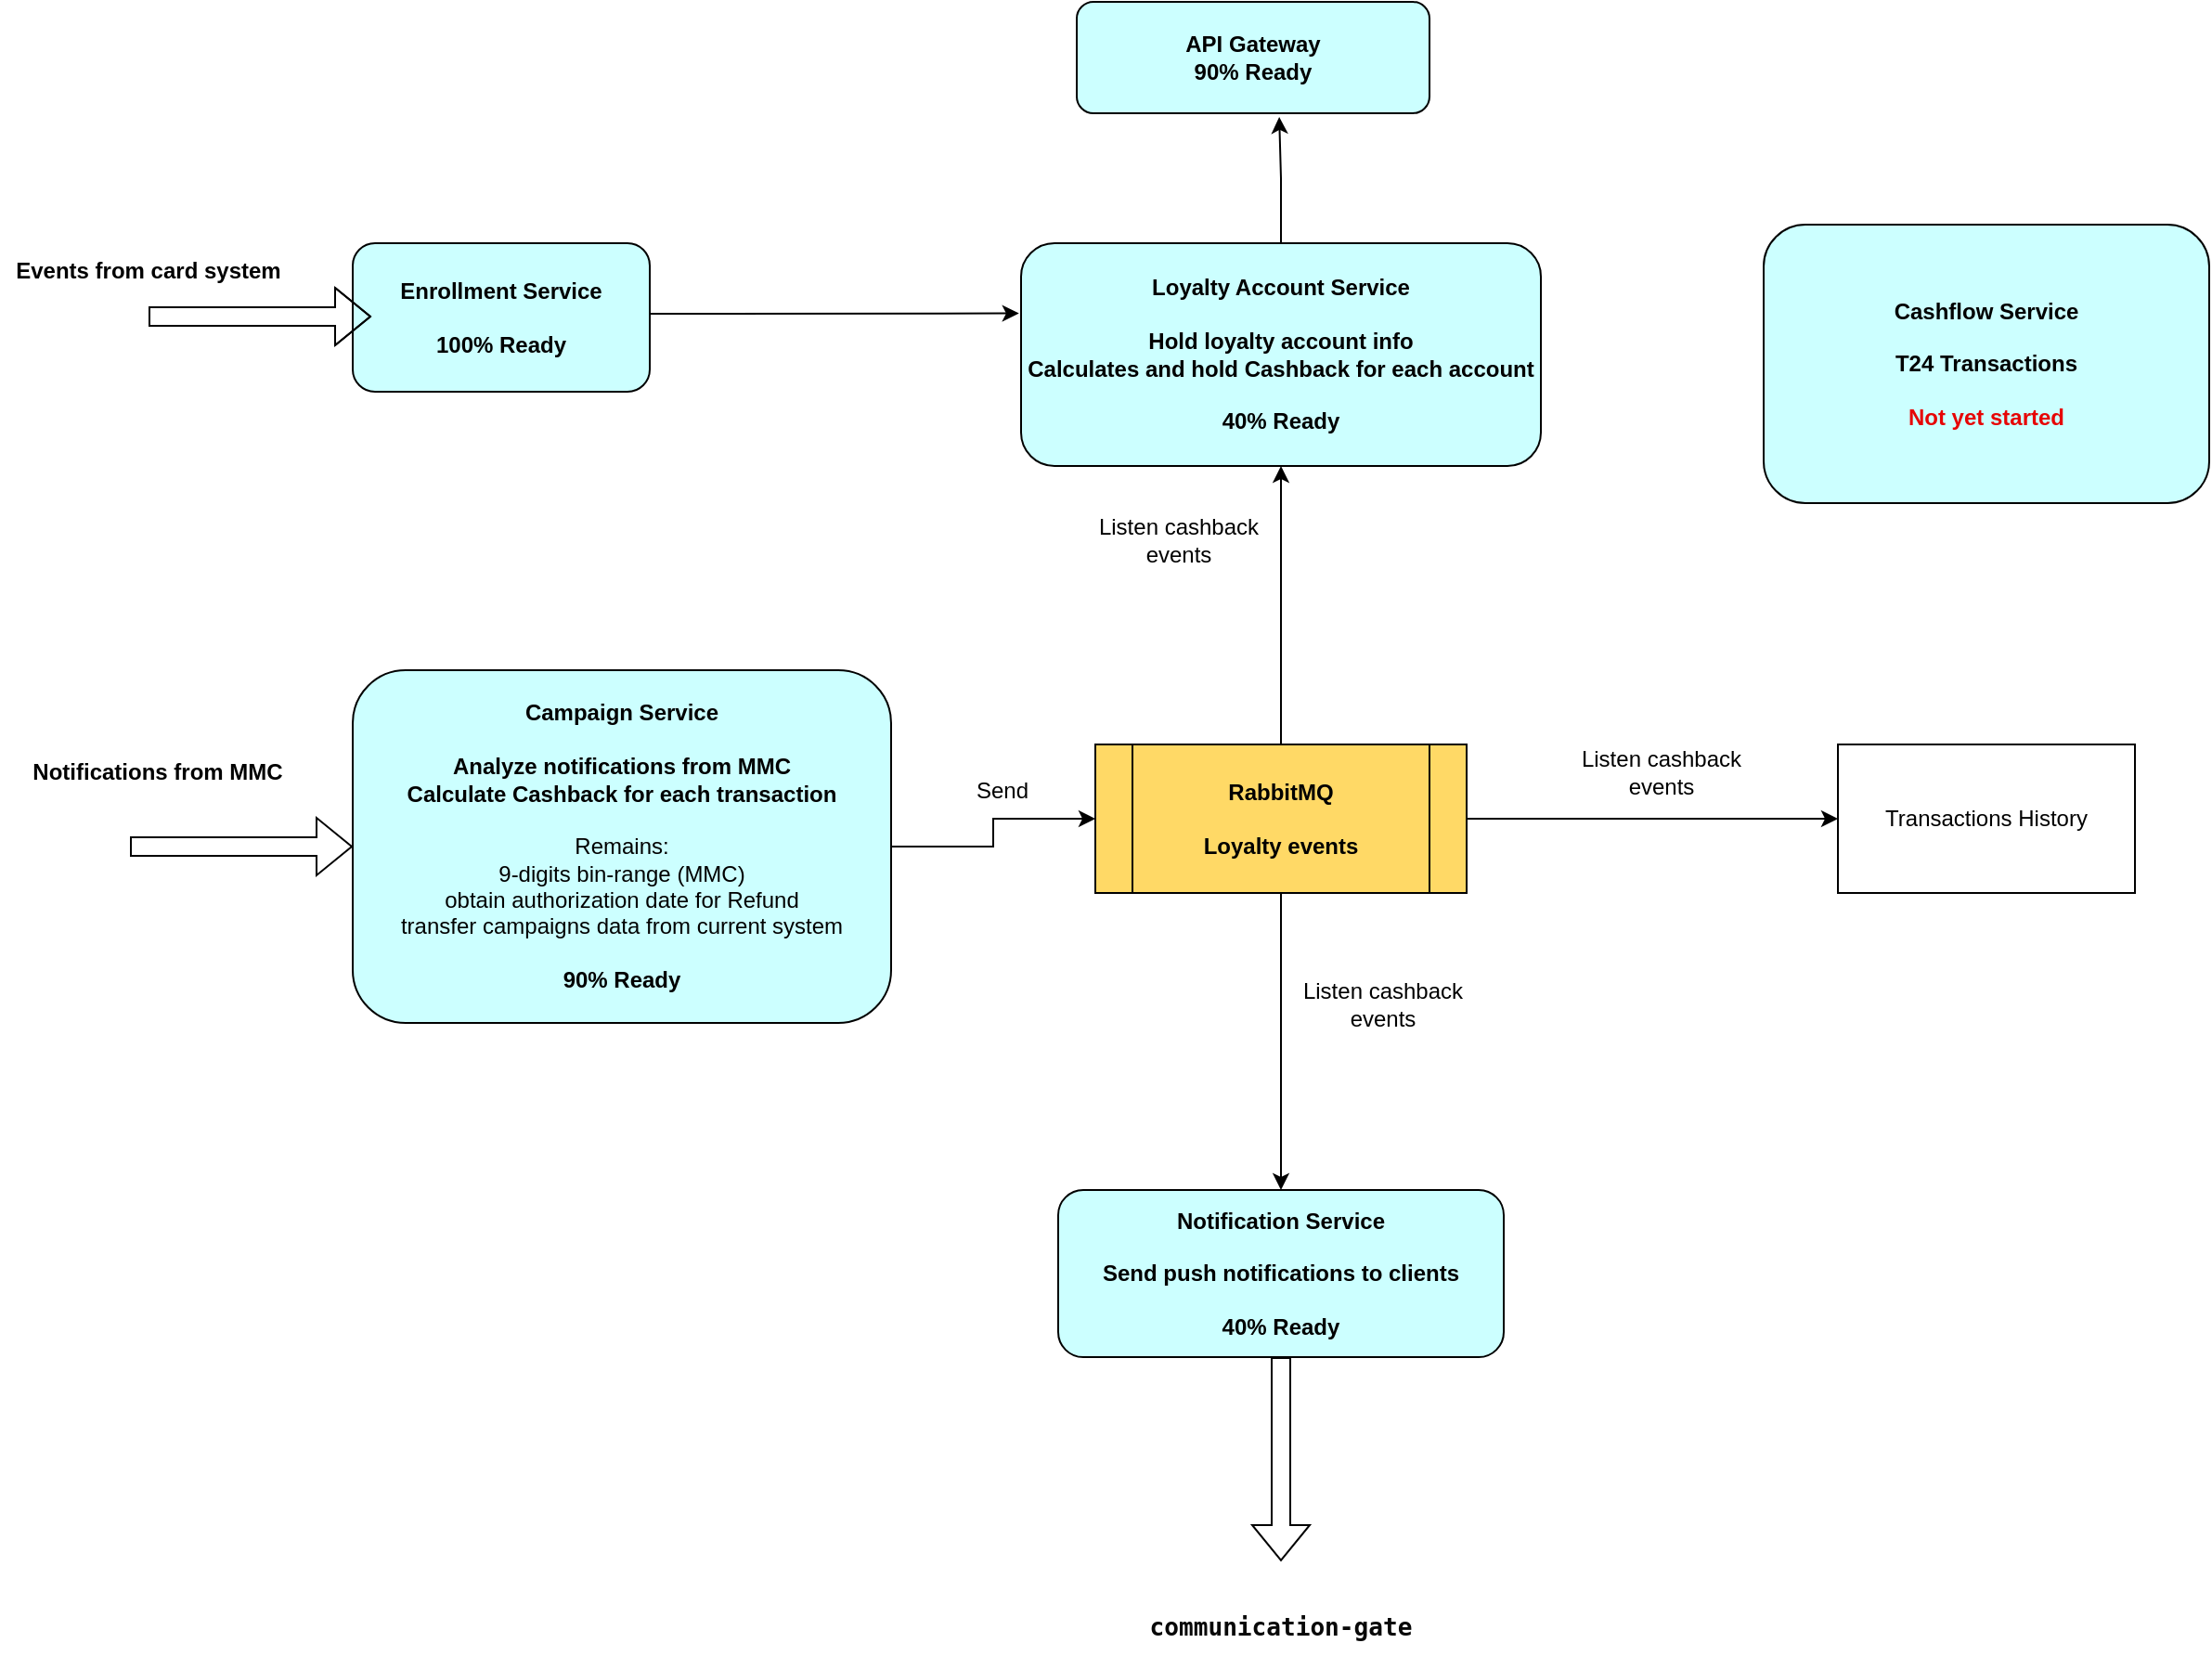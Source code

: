 <mxfile version="21.5.0" type="github">
  <diagram name="Page-1" id="jxZHKuPuWRv_rBrSmg6W">
    <mxGraphModel dx="1434" dy="790" grid="1" gridSize="10" guides="1" tooltips="1" connect="1" arrows="1" fold="1" page="1" pageScale="1" pageWidth="850" pageHeight="1100" math="0" shadow="0">
      <root>
        <mxCell id="0" />
        <mxCell id="1" parent="0" />
        <mxCell id="gcZDtFcbOL_r8VpVRLgz-11" style="edgeStyle=orthogonalEdgeStyle;rounded=0;orthogonalLoop=1;jettySize=auto;html=1;entryX=0;entryY=0.5;entryDx=0;entryDy=0;" edge="1" parent="1" source="gcZDtFcbOL_r8VpVRLgz-1" target="gcZDtFcbOL_r8VpVRLgz-10">
          <mxGeometry relative="1" as="geometry" />
        </mxCell>
        <mxCell id="gcZDtFcbOL_r8VpVRLgz-1" value="&lt;b&gt;Campaign Service&lt;/b&gt;&lt;br&gt;&lt;br&gt;&lt;b&gt;Analyze notifications from MMC&lt;/b&gt;&lt;br&gt;&lt;b&gt;Calculate Cashback for each transaction&lt;/b&gt;&lt;br&gt;&lt;br&gt;Remains: &lt;br&gt;9-digits bin-range (MMC)&lt;br&gt;obtain authorization date for Refund&lt;br&gt;transfer campaigns data from current system&lt;br&gt;&lt;br&gt;&lt;b&gt;90% Ready&lt;/b&gt;" style="rounded=1;whiteSpace=wrap;html=1;fillColor=#CCFFFF;" vertex="1" parent="1">
          <mxGeometry x="200" y="400" width="290" height="190" as="geometry" />
        </mxCell>
        <mxCell id="gcZDtFcbOL_r8VpVRLgz-2" value="" style="shape=flexArrow;endArrow=classic;html=1;rounded=0;entryX=0;entryY=0.5;entryDx=0;entryDy=0;" edge="1" parent="1" target="gcZDtFcbOL_r8VpVRLgz-1">
          <mxGeometry width="50" height="50" relative="1" as="geometry">
            <mxPoint x="80" y="495" as="sourcePoint" />
            <mxPoint x="150" y="455" as="targetPoint" />
          </mxGeometry>
        </mxCell>
        <mxCell id="gcZDtFcbOL_r8VpVRLgz-3" value="&lt;b&gt;Notifications from MMC&lt;/b&gt;" style="text;html=1;strokeColor=none;fillColor=none;align=center;verticalAlign=middle;whiteSpace=wrap;rounded=0;" vertex="1" parent="1">
          <mxGeometry x="20" y="440" width="150" height="30" as="geometry" />
        </mxCell>
        <mxCell id="gcZDtFcbOL_r8VpVRLgz-9" style="edgeStyle=orthogonalEdgeStyle;rounded=0;orthogonalLoop=1;jettySize=auto;html=1;entryX=-0.004;entryY=0.315;entryDx=0;entryDy=0;entryPerimeter=0;" edge="1" parent="1" source="gcZDtFcbOL_r8VpVRLgz-4" target="gcZDtFcbOL_r8VpVRLgz-7">
          <mxGeometry relative="1" as="geometry">
            <Array as="points">
              <mxPoint x="400" y="208" />
              <mxPoint x="400" y="208" />
            </Array>
          </mxGeometry>
        </mxCell>
        <mxCell id="gcZDtFcbOL_r8VpVRLgz-4" value="&lt;b&gt;Enrollment Service&lt;br&gt;&lt;br&gt;100% Ready&lt;br&gt;&lt;/b&gt;" style="rounded=1;whiteSpace=wrap;html=1;fillColor=#CCFFFF;" vertex="1" parent="1">
          <mxGeometry x="200" y="170" width="160" height="80" as="geometry" />
        </mxCell>
        <mxCell id="gcZDtFcbOL_r8VpVRLgz-5" value="" style="shape=flexArrow;endArrow=classic;html=1;rounded=0;entryX=0;entryY=0.5;entryDx=0;entryDy=0;" edge="1" parent="1">
          <mxGeometry width="50" height="50" relative="1" as="geometry">
            <mxPoint x="90" y="209.5" as="sourcePoint" />
            <mxPoint x="210" y="209.5" as="targetPoint" />
            <Array as="points">
              <mxPoint x="100" y="209.5" />
            </Array>
          </mxGeometry>
        </mxCell>
        <mxCell id="gcZDtFcbOL_r8VpVRLgz-6" value="&lt;b&gt;Events from card system&lt;/b&gt;" style="text;html=1;strokeColor=none;fillColor=none;align=center;verticalAlign=middle;whiteSpace=wrap;rounded=0;" vertex="1" parent="1">
          <mxGeometry x="10" y="170" width="160" height="30" as="geometry" />
        </mxCell>
        <mxCell id="gcZDtFcbOL_r8VpVRLgz-19" style="edgeStyle=orthogonalEdgeStyle;rounded=0;orthogonalLoop=1;jettySize=auto;html=1;entryX=0.574;entryY=1.033;entryDx=0;entryDy=0;entryPerimeter=0;" edge="1" parent="1" source="gcZDtFcbOL_r8VpVRLgz-7" target="gcZDtFcbOL_r8VpVRLgz-15">
          <mxGeometry relative="1" as="geometry" />
        </mxCell>
        <mxCell id="gcZDtFcbOL_r8VpVRLgz-7" value="&lt;b&gt;Loyalty Account Service&lt;br&gt;&lt;br&gt;Hold loyalty account info&lt;br&gt;Calculates and hold Cashback for each account&lt;br&gt;&lt;br&gt;40% Ready&lt;br&gt;&lt;/b&gt;" style="rounded=1;whiteSpace=wrap;html=1;fillColor=#CCFFFF;" vertex="1" parent="1">
          <mxGeometry x="560" y="170" width="280" height="120" as="geometry" />
        </mxCell>
        <mxCell id="gcZDtFcbOL_r8VpVRLgz-13" style="edgeStyle=orthogonalEdgeStyle;rounded=0;orthogonalLoop=1;jettySize=auto;html=1;entryX=0.5;entryY=1;entryDx=0;entryDy=0;" edge="1" parent="1" source="gcZDtFcbOL_r8VpVRLgz-10" target="gcZDtFcbOL_r8VpVRLgz-7">
          <mxGeometry relative="1" as="geometry" />
        </mxCell>
        <mxCell id="gcZDtFcbOL_r8VpVRLgz-17" style="edgeStyle=orthogonalEdgeStyle;rounded=0;orthogonalLoop=1;jettySize=auto;html=1;entryX=0.5;entryY=0;entryDx=0;entryDy=0;" edge="1" parent="1" source="gcZDtFcbOL_r8VpVRLgz-10" target="gcZDtFcbOL_r8VpVRLgz-16">
          <mxGeometry relative="1" as="geometry" />
        </mxCell>
        <mxCell id="gcZDtFcbOL_r8VpVRLgz-23" style="edgeStyle=orthogonalEdgeStyle;rounded=0;orthogonalLoop=1;jettySize=auto;html=1;entryX=0;entryY=0.5;entryDx=0;entryDy=0;" edge="1" parent="1" source="gcZDtFcbOL_r8VpVRLgz-10" target="gcZDtFcbOL_r8VpVRLgz-22">
          <mxGeometry relative="1" as="geometry" />
        </mxCell>
        <mxCell id="gcZDtFcbOL_r8VpVRLgz-10" value="&lt;b&gt;RabbitMQ&lt;br&gt;&lt;br&gt;Loyalty events&lt;/b&gt;" style="shape=process;whiteSpace=wrap;html=1;backgroundOutline=1;fillColor=#FFD966;" vertex="1" parent="1">
          <mxGeometry x="600" y="440" width="200" height="80" as="geometry" />
        </mxCell>
        <mxCell id="gcZDtFcbOL_r8VpVRLgz-12" value="Send" style="text;html=1;strokeColor=none;fillColor=none;align=center;verticalAlign=middle;whiteSpace=wrap;rounded=0;" vertex="1" parent="1">
          <mxGeometry x="520" y="450" width="60" height="30" as="geometry" />
        </mxCell>
        <mxCell id="gcZDtFcbOL_r8VpVRLgz-14" value="Listen cashback events" style="text;html=1;strokeColor=none;fillColor=none;align=center;verticalAlign=middle;whiteSpace=wrap;rounded=0;" vertex="1" parent="1">
          <mxGeometry x="600" y="310" width="90" height="40" as="geometry" />
        </mxCell>
        <mxCell id="gcZDtFcbOL_r8VpVRLgz-15" value="&lt;b&gt;API Gateway&lt;br&gt;90% Ready&lt;/b&gt;" style="rounded=1;whiteSpace=wrap;html=1;fillColor=#CCFFFF;" vertex="1" parent="1">
          <mxGeometry x="590" y="40" width="190" height="60" as="geometry" />
        </mxCell>
        <mxCell id="gcZDtFcbOL_r8VpVRLgz-16" value="&lt;b&gt;Notification Service&lt;br&gt;&lt;br&gt;Send push notifications to clients&lt;br&gt;&lt;br&gt;40% Ready&lt;/b&gt;" style="rounded=1;whiteSpace=wrap;html=1;fillColor=#CCFFFF;" vertex="1" parent="1">
          <mxGeometry x="580" y="680" width="240" height="90" as="geometry" />
        </mxCell>
        <mxCell id="gcZDtFcbOL_r8VpVRLgz-18" value="Listen cashback events" style="text;html=1;strokeColor=none;fillColor=none;align=center;verticalAlign=middle;whiteSpace=wrap;rounded=0;" vertex="1" parent="1">
          <mxGeometry x="710" y="560" width="90" height="40" as="geometry" />
        </mxCell>
        <mxCell id="gcZDtFcbOL_r8VpVRLgz-20" value="" style="shape=flexArrow;endArrow=classic;html=1;rounded=0;exitX=0.5;exitY=1;exitDx=0;exitDy=0;" edge="1" parent="1" source="gcZDtFcbOL_r8VpVRLgz-16">
          <mxGeometry width="50" height="50" relative="1" as="geometry">
            <mxPoint x="710" y="900" as="sourcePoint" />
            <mxPoint x="700" y="880" as="targetPoint" />
          </mxGeometry>
        </mxCell>
        <mxCell id="gcZDtFcbOL_r8VpVRLgz-21" value="&lt;div style=&quot;background-color: rgb(255, 255, 255); color: rgb(8, 8, 8); font-family: &amp;quot;JetBrains Mono&amp;quot;, monospace; font-size: 9.8pt;&quot;&gt;&lt;b&gt;communication-gate&lt;/b&gt;&lt;/div&gt;" style="text;html=1;strokeColor=none;fillColor=none;align=center;verticalAlign=middle;whiteSpace=wrap;rounded=0;" vertex="1" parent="1">
          <mxGeometry x="615" y="900" width="170" height="30" as="geometry" />
        </mxCell>
        <mxCell id="gcZDtFcbOL_r8VpVRLgz-22" value="Transactions History" style="rounded=0;whiteSpace=wrap;html=1;" vertex="1" parent="1">
          <mxGeometry x="1000" y="440" width="160" height="80" as="geometry" />
        </mxCell>
        <mxCell id="gcZDtFcbOL_r8VpVRLgz-24" value="Listen cashback events" style="text;html=1;strokeColor=none;fillColor=none;align=center;verticalAlign=middle;whiteSpace=wrap;rounded=0;" vertex="1" parent="1">
          <mxGeometry x="860" y="435" width="90" height="40" as="geometry" />
        </mxCell>
        <mxCell id="gcZDtFcbOL_r8VpVRLgz-25" value="&lt;b&gt;Cashflow Service&lt;br&gt;&lt;br&gt;T24 Transactions&lt;br&gt;&lt;br&gt;&lt;font color=&quot;#e60505&quot;&gt;Not yet started&lt;/font&gt;&lt;/b&gt;" style="rounded=1;whiteSpace=wrap;html=1;fillColor=#CCFFFF;" vertex="1" parent="1">
          <mxGeometry x="960" y="160" width="240" height="150" as="geometry" />
        </mxCell>
      </root>
    </mxGraphModel>
  </diagram>
</mxfile>
